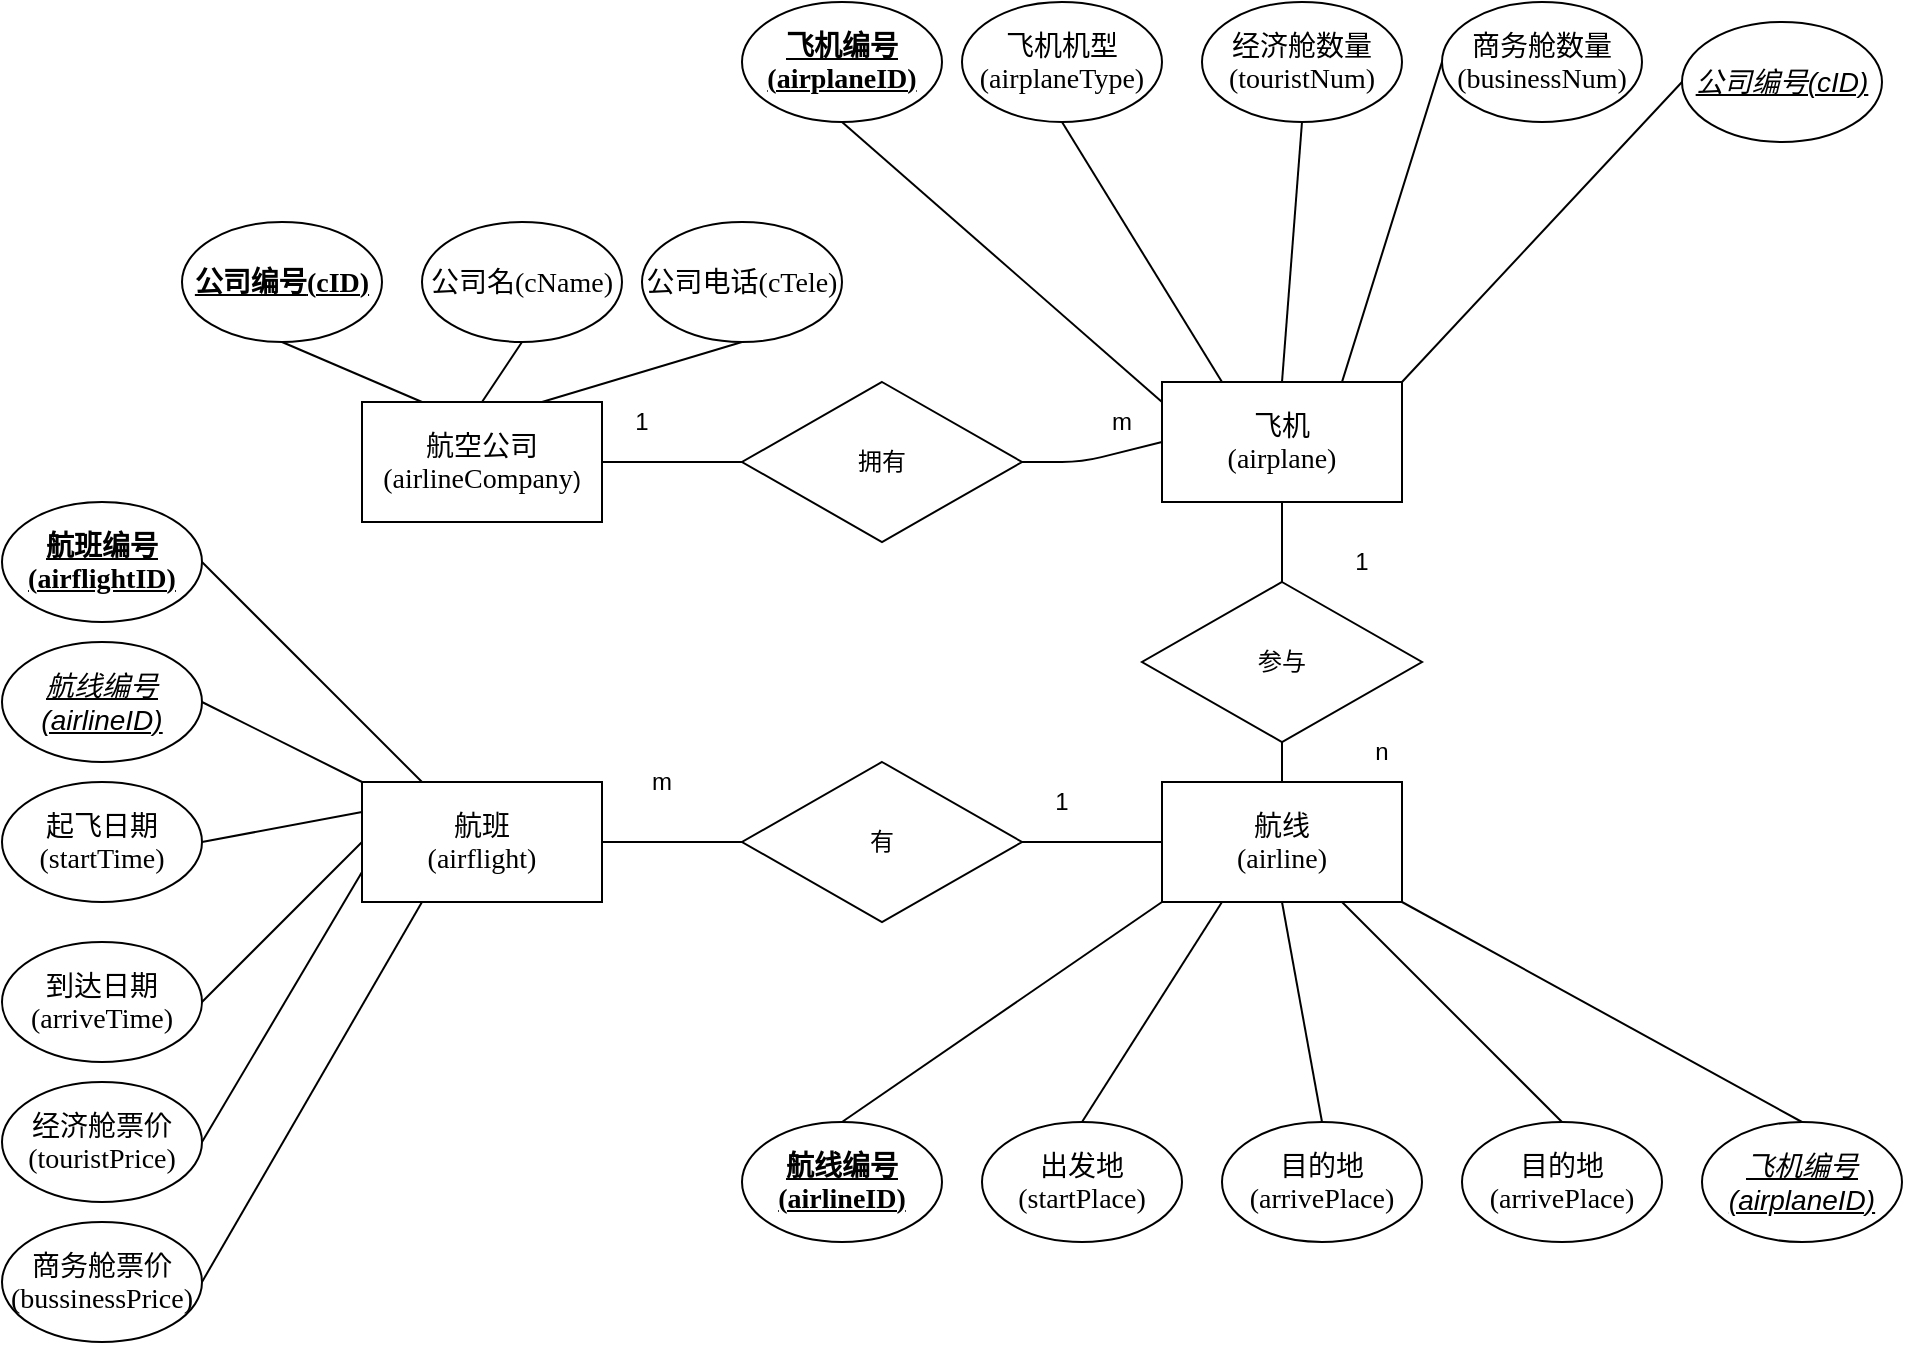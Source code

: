 <mxfile version="14.7.3" type="github">
  <diagram id="DDJMke-t-uRiKdPp6NES" name="Page-1">
    <mxGraphModel dx="2339" dy="847" grid="0" gridSize="10" guides="1" tooltips="1" connect="1" arrows="0" fold="1" page="0" pageScale="1" pageWidth="827" pageHeight="1169" math="0" shadow="0">
      <root>
        <mxCell id="0" />
        <mxCell id="1" parent="0" />
        <mxCell id="MFbKQ4KdCUcgv2iNRWdX-8" value="&lt;span style=&quot;font-size: 10.5pt&quot;&gt;航空公司&lt;/span&gt;&lt;span lang=&quot;EN-US&quot; style=&quot;font-size: 10.5pt ; font-family: &amp;#34;times new roman&amp;#34; , serif&quot;&gt;(airlineCompany&lt;/span&gt;)" style="rounded=0;whiteSpace=wrap;html=1;" vertex="1" parent="1">
          <mxGeometry x="90" y="280" width="120" height="60" as="geometry" />
        </mxCell>
        <mxCell id="MFbKQ4KdCUcgv2iNRWdX-9" value="&lt;span style=&quot;font-size: 10.5pt&quot;&gt;飞机&lt;br&gt;&lt;/span&gt;&lt;span lang=&quot;EN-US&quot; style=&quot;font-size: 10.5pt ; font-family: &amp;#34;times new roman&amp;#34; , serif&quot;&gt;(airplane)&lt;/span&gt;" style="rounded=0;whiteSpace=wrap;html=1;" vertex="1" parent="1">
          <mxGeometry x="490" y="270" width="120" height="60" as="geometry" />
        </mxCell>
        <mxCell id="MFbKQ4KdCUcgv2iNRWdX-10" value="&lt;span style=&quot;font-size: 10.5pt&quot;&gt;航线&lt;br&gt;&lt;/span&gt;&lt;span lang=&quot;EN-US&quot; style=&quot;font-size: 10.5pt ; font-family: &amp;#34;times new roman&amp;#34; , serif&quot;&gt;(airline)&lt;/span&gt;" style="whiteSpace=wrap;html=1;" vertex="1" parent="1">
          <mxGeometry x="490" y="470" width="120" height="60" as="geometry" />
        </mxCell>
        <mxCell id="MFbKQ4KdCUcgv2iNRWdX-11" value="&lt;span style=&quot;font-size: 10.5pt&quot;&gt;航班&lt;br&gt;&lt;/span&gt;&lt;span lang=&quot;EN-US&quot; style=&quot;font-size: 10.5pt ; font-family: &amp;#34;times new roman&amp;#34; , serif&quot;&gt;(airflight)&lt;/span&gt;" style="whiteSpace=wrap;html=1;" vertex="1" parent="1">
          <mxGeometry x="90" y="470" width="120" height="60" as="geometry" />
        </mxCell>
        <mxCell id="MFbKQ4KdCUcgv2iNRWdX-12" value="拥有" style="rhombus;whiteSpace=wrap;html=1;" vertex="1" parent="1">
          <mxGeometry x="280" y="270" width="140" height="80" as="geometry" />
        </mxCell>
        <mxCell id="MFbKQ4KdCUcgv2iNRWdX-14" value="" style="endArrow=none;html=1;entryX=0;entryY=0.5;entryDx=0;entryDy=0;exitX=1;exitY=0.5;exitDx=0;exitDy=0;" edge="1" parent="1" source="MFbKQ4KdCUcgv2iNRWdX-8" target="MFbKQ4KdCUcgv2iNRWdX-12">
          <mxGeometry width="50" height="50" relative="1" as="geometry">
            <mxPoint x="270" y="620" as="sourcePoint" />
            <mxPoint x="320" y="570" as="targetPoint" />
            <Array as="points">
              <mxPoint x="250" y="310" />
            </Array>
          </mxGeometry>
        </mxCell>
        <mxCell id="MFbKQ4KdCUcgv2iNRWdX-15" value="" style="endArrow=none;html=1;entryX=0;entryY=0.5;entryDx=0;entryDy=0;exitX=1;exitY=0.5;exitDx=0;exitDy=0;" edge="1" parent="1" source="MFbKQ4KdCUcgv2iNRWdX-12" target="MFbKQ4KdCUcgv2iNRWdX-9">
          <mxGeometry width="50" height="50" relative="1" as="geometry">
            <mxPoint x="270" y="620" as="sourcePoint" />
            <mxPoint x="320" y="570" as="targetPoint" />
            <Array as="points">
              <mxPoint x="450" y="310" />
            </Array>
          </mxGeometry>
        </mxCell>
        <mxCell id="MFbKQ4KdCUcgv2iNRWdX-16" value="1" style="text;html=1;strokeColor=none;fillColor=none;align=center;verticalAlign=middle;whiteSpace=wrap;rounded=0;" vertex="1" parent="1">
          <mxGeometry x="210" y="280" width="40" height="20" as="geometry" />
        </mxCell>
        <mxCell id="MFbKQ4KdCUcgv2iNRWdX-18" value="m" style="text;html=1;strokeColor=none;fillColor=none;align=center;verticalAlign=middle;whiteSpace=wrap;rounded=0;" vertex="1" parent="1">
          <mxGeometry x="450" y="280" width="40" height="20" as="geometry" />
        </mxCell>
        <mxCell id="MFbKQ4KdCUcgv2iNRWdX-20" value="参与" style="rhombus;whiteSpace=wrap;html=1;" vertex="1" parent="1">
          <mxGeometry x="480" y="370" width="140" height="80" as="geometry" />
        </mxCell>
        <mxCell id="MFbKQ4KdCUcgv2iNRWdX-21" value="" style="endArrow=none;html=1;entryX=0.5;entryY=1;entryDx=0;entryDy=0;exitX=0.5;exitY=0;exitDx=0;exitDy=0;" edge="1" parent="1" source="MFbKQ4KdCUcgv2iNRWdX-20" target="MFbKQ4KdCUcgv2iNRWdX-9">
          <mxGeometry width="50" height="50" relative="1" as="geometry">
            <mxPoint x="260" y="620" as="sourcePoint" />
            <mxPoint x="310" y="570" as="targetPoint" />
            <Array as="points">
              <mxPoint x="550" y="350" />
            </Array>
          </mxGeometry>
        </mxCell>
        <mxCell id="MFbKQ4KdCUcgv2iNRWdX-22" value="" style="endArrow=none;html=1;exitX=0.5;exitY=1;exitDx=0;exitDy=0;entryX=0.5;entryY=0;entryDx=0;entryDy=0;" edge="1" parent="1" source="MFbKQ4KdCUcgv2iNRWdX-20" target="MFbKQ4KdCUcgv2iNRWdX-10">
          <mxGeometry width="50" height="50" relative="1" as="geometry">
            <mxPoint x="260" y="620" as="sourcePoint" />
            <mxPoint x="310" y="570" as="targetPoint" />
          </mxGeometry>
        </mxCell>
        <mxCell id="MFbKQ4KdCUcgv2iNRWdX-23" value="1" style="text;html=1;strokeColor=none;fillColor=none;align=center;verticalAlign=middle;whiteSpace=wrap;rounded=0;" vertex="1" parent="1">
          <mxGeometry x="570" y="350" width="40" height="20" as="geometry" />
        </mxCell>
        <mxCell id="MFbKQ4KdCUcgv2iNRWdX-24" value="n" style="text;html=1;strokeColor=none;fillColor=none;align=center;verticalAlign=middle;whiteSpace=wrap;rounded=0;" vertex="1" parent="1">
          <mxGeometry x="580" y="440" width="40" height="30" as="geometry" />
        </mxCell>
        <mxCell id="MFbKQ4KdCUcgv2iNRWdX-25" value="有" style="rhombus;whiteSpace=wrap;html=1;" vertex="1" parent="1">
          <mxGeometry x="280" y="460" width="140" height="80" as="geometry" />
        </mxCell>
        <mxCell id="MFbKQ4KdCUcgv2iNRWdX-26" value="" style="endArrow=none;html=1;exitX=1;exitY=0.5;exitDx=0;exitDy=0;" edge="1" parent="1" source="MFbKQ4KdCUcgv2iNRWdX-11" target="MFbKQ4KdCUcgv2iNRWdX-25">
          <mxGeometry width="50" height="50" relative="1" as="geometry">
            <mxPoint x="260" y="620" as="sourcePoint" />
            <mxPoint x="310" y="570" as="targetPoint" />
          </mxGeometry>
        </mxCell>
        <mxCell id="MFbKQ4KdCUcgv2iNRWdX-27" value="" style="endArrow=none;html=1;exitX=1;exitY=0.5;exitDx=0;exitDy=0;entryX=0;entryY=0.5;entryDx=0;entryDy=0;" edge="1" parent="1" source="MFbKQ4KdCUcgv2iNRWdX-25" target="MFbKQ4KdCUcgv2iNRWdX-10">
          <mxGeometry width="50" height="50" relative="1" as="geometry">
            <mxPoint x="260" y="620" as="sourcePoint" />
            <mxPoint x="310" y="570" as="targetPoint" />
          </mxGeometry>
        </mxCell>
        <mxCell id="MFbKQ4KdCUcgv2iNRWdX-28" value="m" style="text;html=1;strokeColor=none;fillColor=none;align=center;verticalAlign=middle;whiteSpace=wrap;rounded=0;" vertex="1" parent="1">
          <mxGeometry x="220" y="460" width="40" height="20" as="geometry" />
        </mxCell>
        <mxCell id="MFbKQ4KdCUcgv2iNRWdX-29" value="1" style="text;html=1;strokeColor=none;fillColor=none;align=center;verticalAlign=middle;whiteSpace=wrap;rounded=0;" vertex="1" parent="1">
          <mxGeometry x="420" y="470" width="40" height="20" as="geometry" />
        </mxCell>
        <mxCell id="MFbKQ4KdCUcgv2iNRWdX-30" value="&lt;b&gt;&lt;u&gt;&lt;span style=&quot;font-size: 10.5pt&quot;&gt;公司编号&lt;/span&gt;&lt;span lang=&quot;EN-US&quot; style=&quot;font-size: 10.5pt ; font-family: &amp;#34;times new roman&amp;#34; , serif&quot;&gt;(cID)&lt;/span&gt;&lt;/u&gt;&lt;/b&gt;" style="ellipse;whiteSpace=wrap;html=1;" vertex="1" parent="1">
          <mxGeometry y="190" width="100" height="60" as="geometry" />
        </mxCell>
        <mxCell id="MFbKQ4KdCUcgv2iNRWdX-31" value="&lt;span style=&quot;font-size: 10.5pt&quot;&gt;公司名&lt;/span&gt;&lt;span lang=&quot;EN-US&quot; style=&quot;font-size: 10.5pt ; font-family: &amp;#34;times new roman&amp;#34; , serif&quot;&gt;(cName)&lt;/span&gt;" style="ellipse;whiteSpace=wrap;html=1;" vertex="1" parent="1">
          <mxGeometry x="120" y="190" width="100" height="60" as="geometry" />
        </mxCell>
        <mxCell id="MFbKQ4KdCUcgv2iNRWdX-33" value="&lt;span style=&quot;font-size: 10.5pt&quot;&gt;公司电话&lt;/span&gt;&lt;span lang=&quot;EN-US&quot; style=&quot;font-size: 10.5pt ; font-family: &amp;#34;times new roman&amp;#34; , serif&quot;&gt;(cTele)&lt;/span&gt;" style="ellipse;whiteSpace=wrap;html=1;" vertex="1" parent="1">
          <mxGeometry x="230" y="190" width="100" height="60" as="geometry" />
        </mxCell>
        <mxCell id="MFbKQ4KdCUcgv2iNRWdX-38" value="" style="endArrow=none;html=1;strokeColor=#000000;exitX=0.5;exitY=1;exitDx=0;exitDy=0;entryX=0.25;entryY=0;entryDx=0;entryDy=0;" edge="1" parent="1" source="MFbKQ4KdCUcgv2iNRWdX-30" target="MFbKQ4KdCUcgv2iNRWdX-8">
          <mxGeometry width="50" height="50" relative="1" as="geometry">
            <mxPoint x="220" y="330" as="sourcePoint" />
            <mxPoint x="270" y="280" as="targetPoint" />
          </mxGeometry>
        </mxCell>
        <mxCell id="MFbKQ4KdCUcgv2iNRWdX-39" value="" style="endArrow=none;html=1;strokeColor=#000000;entryX=0.5;entryY=0;entryDx=0;entryDy=0;exitX=0.5;exitY=1;exitDx=0;exitDy=0;" edge="1" parent="1" source="MFbKQ4KdCUcgv2iNRWdX-31" target="MFbKQ4KdCUcgv2iNRWdX-8">
          <mxGeometry width="50" height="50" relative="1" as="geometry">
            <mxPoint x="220" y="330" as="sourcePoint" />
            <mxPoint x="270" y="280" as="targetPoint" />
          </mxGeometry>
        </mxCell>
        <mxCell id="MFbKQ4KdCUcgv2iNRWdX-40" value="" style="endArrow=none;html=1;strokeColor=#000000;entryX=0.5;entryY=1;entryDx=0;entryDy=0;exitX=0.75;exitY=0;exitDx=0;exitDy=0;" edge="1" parent="1" source="MFbKQ4KdCUcgv2iNRWdX-8" target="MFbKQ4KdCUcgv2iNRWdX-33">
          <mxGeometry width="50" height="50" relative="1" as="geometry">
            <mxPoint x="220" y="330" as="sourcePoint" />
            <mxPoint x="270" y="280" as="targetPoint" />
          </mxGeometry>
        </mxCell>
        <mxCell id="MFbKQ4KdCUcgv2iNRWdX-42" value="&lt;b&gt;&lt;u&gt;&lt;span style=&quot;font-size: 10.5pt&quot;&gt;飞机编号&lt;/span&gt;&lt;span lang=&quot;EN-US&quot; style=&quot;font-size: 10.5pt ; font-family: &amp;#34;times new roman&amp;#34; , serif&quot;&gt;(airplaneID)&lt;/span&gt;&lt;/u&gt;&lt;/b&gt;" style="ellipse;whiteSpace=wrap;html=1;" vertex="1" parent="1">
          <mxGeometry x="280" y="80" width="100" height="60" as="geometry" />
        </mxCell>
        <mxCell id="MFbKQ4KdCUcgv2iNRWdX-43" value="&lt;span style=&quot;font-size: 10.5pt&quot;&gt;飞机机型&lt;/span&gt;&lt;span lang=&quot;EN-US&quot; style=&quot;font-size: 10.5pt ; font-family: &amp;#34;times new roman&amp;#34; , serif&quot;&gt;(airplaneType)&lt;/span&gt;" style="ellipse;whiteSpace=wrap;html=1;" vertex="1" parent="1">
          <mxGeometry x="390" y="80" width="100" height="60" as="geometry" />
        </mxCell>
        <mxCell id="MFbKQ4KdCUcgv2iNRWdX-44" value="&lt;span style=&quot;font-size: 10.5pt&quot;&gt;经济舱数量&lt;/span&gt;&lt;span lang=&quot;EN-US&quot; style=&quot;font-size: 10.5pt ; font-family: &amp;#34;times new roman&amp;#34; , serif&quot;&gt;(touristNum)&lt;/span&gt;" style="ellipse;whiteSpace=wrap;html=1;" vertex="1" parent="1">
          <mxGeometry x="510" y="80" width="100" height="60" as="geometry" />
        </mxCell>
        <mxCell id="MFbKQ4KdCUcgv2iNRWdX-45" value="&lt;span style=&quot;font-size: 10.5pt&quot;&gt;商务舱数量&lt;/span&gt;&lt;span lang=&quot;EN-US&quot; style=&quot;font-size: 10.5pt ; font-family: &amp;#34;times new roman&amp;#34; , serif&quot;&gt;(businessNum)&lt;/span&gt;" style="ellipse;whiteSpace=wrap;html=1;" vertex="1" parent="1">
          <mxGeometry x="630" y="80" width="100" height="60" as="geometry" />
        </mxCell>
        <mxCell id="MFbKQ4KdCUcgv2iNRWdX-46" value="&lt;i&gt;&lt;u&gt;&lt;span style=&quot;font-size: 10.5pt&quot;&gt;公司编号(cID)&lt;/span&gt;&lt;/u&gt;&lt;/i&gt;" style="ellipse;whiteSpace=wrap;html=1;" vertex="1" parent="1">
          <mxGeometry x="750" y="90" width="100" height="60" as="geometry" />
        </mxCell>
        <mxCell id="MFbKQ4KdCUcgv2iNRWdX-47" value="" style="endArrow=none;html=1;strokeColor=#000000;entryX=0.5;entryY=1;entryDx=0;entryDy=0;exitX=1;exitY=0;exitDx=0;exitDy=0;" edge="1" parent="1" source="MFbKQ4KdCUcgv2iNRWdX-18" target="MFbKQ4KdCUcgv2iNRWdX-42">
          <mxGeometry width="50" height="50" relative="1" as="geometry">
            <mxPoint x="400" y="330" as="sourcePoint" />
            <mxPoint x="450" y="280" as="targetPoint" />
          </mxGeometry>
        </mxCell>
        <mxCell id="MFbKQ4KdCUcgv2iNRWdX-48" value="" style="endArrow=none;html=1;strokeColor=#000000;entryX=0.5;entryY=1;entryDx=0;entryDy=0;exitX=0.25;exitY=0;exitDx=0;exitDy=0;" edge="1" parent="1" source="MFbKQ4KdCUcgv2iNRWdX-9" target="MFbKQ4KdCUcgv2iNRWdX-43">
          <mxGeometry width="50" height="50" relative="1" as="geometry">
            <mxPoint x="400" y="330" as="sourcePoint" />
            <mxPoint x="450" y="280" as="targetPoint" />
          </mxGeometry>
        </mxCell>
        <mxCell id="MFbKQ4KdCUcgv2iNRWdX-49" value="" style="endArrow=none;html=1;strokeColor=#000000;entryX=0.5;entryY=1;entryDx=0;entryDy=0;exitX=0.5;exitY=0;exitDx=0;exitDy=0;" edge="1" parent="1" source="MFbKQ4KdCUcgv2iNRWdX-9" target="MFbKQ4KdCUcgv2iNRWdX-44">
          <mxGeometry width="50" height="50" relative="1" as="geometry">
            <mxPoint x="400" y="330" as="sourcePoint" />
            <mxPoint x="450" y="280" as="targetPoint" />
          </mxGeometry>
        </mxCell>
        <mxCell id="MFbKQ4KdCUcgv2iNRWdX-50" value="" style="endArrow=none;html=1;strokeColor=#000000;entryX=0;entryY=0.5;entryDx=0;entryDy=0;exitX=0.75;exitY=0;exitDx=0;exitDy=0;" edge="1" parent="1" source="MFbKQ4KdCUcgv2iNRWdX-9" target="MFbKQ4KdCUcgv2iNRWdX-45">
          <mxGeometry width="50" height="50" relative="1" as="geometry">
            <mxPoint x="400" y="330" as="sourcePoint" />
            <mxPoint x="450" y="280" as="targetPoint" />
          </mxGeometry>
        </mxCell>
        <mxCell id="MFbKQ4KdCUcgv2iNRWdX-51" value="" style="endArrow=none;html=1;strokeColor=#000000;entryX=0;entryY=0.5;entryDx=0;entryDy=0;exitX=1;exitY=0;exitDx=0;exitDy=0;" edge="1" parent="1" source="MFbKQ4KdCUcgv2iNRWdX-9" target="MFbKQ4KdCUcgv2iNRWdX-46">
          <mxGeometry width="50" height="50" relative="1" as="geometry">
            <mxPoint x="400" y="330" as="sourcePoint" />
            <mxPoint x="450" y="280" as="targetPoint" />
          </mxGeometry>
        </mxCell>
        <mxCell id="MFbKQ4KdCUcgv2iNRWdX-52" value="&lt;b&gt;&lt;u&gt;&lt;span style=&quot;font-size: 10.5pt&quot;&gt;航线编号&lt;/span&gt;&lt;span lang=&quot;EN-US&quot; style=&quot;font-size: 10.5pt ; font-family: &amp;#34;times new roman&amp;#34; , serif&quot;&gt;(airlineID)&lt;/span&gt;&lt;/u&gt;&lt;/b&gt;" style="ellipse;whiteSpace=wrap;html=1;" vertex="1" parent="1">
          <mxGeometry x="280" y="640" width="100" height="60" as="geometry" />
        </mxCell>
        <mxCell id="MFbKQ4KdCUcgv2iNRWdX-53" value="&lt;span style=&quot;font-size: 10.5pt&quot;&gt;出发地&lt;/span&gt;&lt;span lang=&quot;EN-US&quot; style=&quot;font-size: 10.5pt ; font-family: &amp;#34;times new roman&amp;#34; , serif&quot;&gt;(startPlace)&lt;/span&gt;" style="ellipse;whiteSpace=wrap;html=1;" vertex="1" parent="1">
          <mxGeometry x="400" y="640" width="100" height="60" as="geometry" />
        </mxCell>
        <mxCell id="MFbKQ4KdCUcgv2iNRWdX-54" value="&lt;span style=&quot;font-size: 10.5pt&quot;&gt;目的地&lt;/span&gt;&lt;span lang=&quot;EN-US&quot; style=&quot;font-size: 10.5pt ; font-family: &amp;#34;times new roman&amp;#34; , serif&quot;&gt;(arrivePlace)&lt;/span&gt;" style="ellipse;whiteSpace=wrap;html=1;" vertex="1" parent="1">
          <mxGeometry x="520" y="640" width="100" height="60" as="geometry" />
        </mxCell>
        <mxCell id="MFbKQ4KdCUcgv2iNRWdX-55" value="&lt;span style=&quot;font-size: 10.5pt&quot;&gt;目的地&lt;/span&gt;&lt;span lang=&quot;EN-US&quot; style=&quot;font-size: 10.5pt ; font-family: &amp;#34;times new roman&amp;#34; , serif&quot;&gt;(arrivePlace)&lt;/span&gt;" style="ellipse;whiteSpace=wrap;html=1;" vertex="1" parent="1">
          <mxGeometry x="640" y="640" width="100" height="60" as="geometry" />
        </mxCell>
        <mxCell id="MFbKQ4KdCUcgv2iNRWdX-57" value="&lt;i&gt;&lt;u&gt;&lt;span style=&quot;font-size: 10.5pt&quot;&gt;飞机编号(airplaneID)&lt;/span&gt;&lt;/u&gt;&lt;/i&gt;" style="ellipse;whiteSpace=wrap;html=1;" vertex="1" parent="1">
          <mxGeometry x="760" y="640" width="100" height="60" as="geometry" />
        </mxCell>
        <mxCell id="MFbKQ4KdCUcgv2iNRWdX-58" value="" style="endArrow=none;html=1;strokeColor=#000000;exitX=0.5;exitY=0;exitDx=0;exitDy=0;entryX=0;entryY=1;entryDx=0;entryDy=0;" edge="1" parent="1" source="MFbKQ4KdCUcgv2iNRWdX-52" target="MFbKQ4KdCUcgv2iNRWdX-10">
          <mxGeometry width="50" height="50" relative="1" as="geometry">
            <mxPoint x="400" y="440" as="sourcePoint" />
            <mxPoint x="450" y="390" as="targetPoint" />
          </mxGeometry>
        </mxCell>
        <mxCell id="MFbKQ4KdCUcgv2iNRWdX-59" value="" style="endArrow=none;html=1;strokeColor=#000000;exitX=0.5;exitY=0;exitDx=0;exitDy=0;entryX=0.25;entryY=1;entryDx=0;entryDy=0;" edge="1" parent="1" source="MFbKQ4KdCUcgv2iNRWdX-53" target="MFbKQ4KdCUcgv2iNRWdX-10">
          <mxGeometry width="50" height="50" relative="1" as="geometry">
            <mxPoint x="400" y="440" as="sourcePoint" />
            <mxPoint x="450" y="390" as="targetPoint" />
          </mxGeometry>
        </mxCell>
        <mxCell id="MFbKQ4KdCUcgv2iNRWdX-60" value="" style="endArrow=none;html=1;strokeColor=#000000;exitX=0.5;exitY=0;exitDx=0;exitDy=0;entryX=0.5;entryY=1;entryDx=0;entryDy=0;" edge="1" parent="1" source="MFbKQ4KdCUcgv2iNRWdX-54" target="MFbKQ4KdCUcgv2iNRWdX-10">
          <mxGeometry width="50" height="50" relative="1" as="geometry">
            <mxPoint x="400" y="440" as="sourcePoint" />
            <mxPoint x="450" y="390" as="targetPoint" />
          </mxGeometry>
        </mxCell>
        <mxCell id="MFbKQ4KdCUcgv2iNRWdX-61" value="" style="endArrow=none;html=1;strokeColor=#000000;exitX=0.5;exitY=0;exitDx=0;exitDy=0;" edge="1" parent="1" source="MFbKQ4KdCUcgv2iNRWdX-55">
          <mxGeometry width="50" height="50" relative="1" as="geometry">
            <mxPoint x="400" y="440" as="sourcePoint" />
            <mxPoint x="580" y="530" as="targetPoint" />
          </mxGeometry>
        </mxCell>
        <mxCell id="MFbKQ4KdCUcgv2iNRWdX-62" value="" style="endArrow=none;html=1;strokeColor=#000000;exitX=0.5;exitY=0;exitDx=0;exitDy=0;entryX=1;entryY=1;entryDx=0;entryDy=0;" edge="1" parent="1" source="MFbKQ4KdCUcgv2iNRWdX-57" target="MFbKQ4KdCUcgv2iNRWdX-10">
          <mxGeometry width="50" height="50" relative="1" as="geometry">
            <mxPoint x="400" y="440" as="sourcePoint" />
            <mxPoint x="450" y="390" as="targetPoint" />
          </mxGeometry>
        </mxCell>
        <mxCell id="MFbKQ4KdCUcgv2iNRWdX-63" value="&lt;b&gt;&lt;u&gt;&lt;span style=&quot;font-size: 10.5pt&quot;&gt;航班编号&lt;/span&gt;&lt;span lang=&quot;EN-US&quot; style=&quot;font-size: 10.5pt ; font-family: &amp;#34;times new roman&amp;#34; , serif&quot;&gt;(airflightID)&lt;/span&gt;&lt;/u&gt;&lt;/b&gt;" style="ellipse;whiteSpace=wrap;html=1;" vertex="1" parent="1">
          <mxGeometry x="-90" y="330" width="100" height="60" as="geometry" />
        </mxCell>
        <mxCell id="MFbKQ4KdCUcgv2iNRWdX-64" value="&lt;i&gt;&lt;u&gt;&lt;span style=&quot;font-size: 10.5pt&quot;&gt;航线编号(airlineID)&lt;/span&gt;&lt;/u&gt;&lt;/i&gt;" style="ellipse;whiteSpace=wrap;html=1;" vertex="1" parent="1">
          <mxGeometry x="-90" y="400" width="100" height="60" as="geometry" />
        </mxCell>
        <mxCell id="MFbKQ4KdCUcgv2iNRWdX-65" value="&lt;span style=&quot;font-size: 10.5pt&quot;&gt;起飞日期&lt;/span&gt;&lt;span lang=&quot;EN-US&quot; style=&quot;font-size: 10.5pt ; font-family: &amp;#34;times new roman&amp;#34; , serif&quot;&gt;(startTime)&lt;/span&gt;" style="ellipse;whiteSpace=wrap;html=1;" vertex="1" parent="1">
          <mxGeometry x="-90" y="470" width="100" height="60" as="geometry" />
        </mxCell>
        <mxCell id="MFbKQ4KdCUcgv2iNRWdX-66" value="&lt;span style=&quot;font-size: 10.5pt&quot;&gt;到达日期&lt;/span&gt;&lt;span lang=&quot;EN-US&quot; style=&quot;font-size: 10.5pt ; font-family: &amp;#34;times new roman&amp;#34; , serif&quot;&gt;(arriveTime)&lt;/span&gt;" style="ellipse;whiteSpace=wrap;html=1;" vertex="1" parent="1">
          <mxGeometry x="-90" y="550" width="100" height="60" as="geometry" />
        </mxCell>
        <mxCell id="MFbKQ4KdCUcgv2iNRWdX-67" value="&lt;span style=&quot;font-size: 10.5pt&quot;&gt;经济舱票价&lt;/span&gt;&lt;span lang=&quot;EN-US&quot; style=&quot;font-size: 10.5pt ; font-family: &amp;#34;times new roman&amp;#34; , serif&quot;&gt;(touristPrice)&lt;/span&gt;" style="ellipse;whiteSpace=wrap;html=1;" vertex="1" parent="1">
          <mxGeometry x="-90" y="620" width="100" height="60" as="geometry" />
        </mxCell>
        <mxCell id="MFbKQ4KdCUcgv2iNRWdX-68" value="&lt;span style=&quot;font-size: 10.5pt&quot;&gt;商务舱票价&lt;/span&gt;&lt;span lang=&quot;EN-US&quot; style=&quot;font-size: 10.5pt ; font-family: &amp;#34;times new roman&amp;#34; , serif&quot;&gt;(bussinessPrice)&lt;/span&gt;" style="ellipse;whiteSpace=wrap;html=1;" vertex="1" parent="1">
          <mxGeometry x="-90" y="690" width="100" height="60" as="geometry" />
        </mxCell>
        <mxCell id="MFbKQ4KdCUcgv2iNRWdX-70" value="" style="endArrow=none;html=1;strokeColor=#000000;entryX=1;entryY=0.5;entryDx=0;entryDy=0;exitX=0.25;exitY=0;exitDx=0;exitDy=0;" edge="1" parent="1" source="MFbKQ4KdCUcgv2iNRWdX-11" target="MFbKQ4KdCUcgv2iNRWdX-63">
          <mxGeometry width="50" height="50" relative="1" as="geometry">
            <mxPoint x="-130" y="480" as="sourcePoint" />
            <mxPoint x="-80" y="430" as="targetPoint" />
          </mxGeometry>
        </mxCell>
        <mxCell id="MFbKQ4KdCUcgv2iNRWdX-71" value="" style="endArrow=none;html=1;strokeColor=#000000;entryX=1;entryY=0.5;entryDx=0;entryDy=0;exitX=0;exitY=0;exitDx=0;exitDy=0;" edge="1" parent="1" source="MFbKQ4KdCUcgv2iNRWdX-11" target="MFbKQ4KdCUcgv2iNRWdX-64">
          <mxGeometry width="50" height="50" relative="1" as="geometry">
            <mxPoint x="-130" y="480" as="sourcePoint" />
            <mxPoint x="-80" y="430" as="targetPoint" />
          </mxGeometry>
        </mxCell>
        <mxCell id="MFbKQ4KdCUcgv2iNRWdX-72" value="" style="endArrow=none;html=1;strokeColor=#000000;entryX=0;entryY=0.25;entryDx=0;entryDy=0;exitX=1;exitY=0.5;exitDx=0;exitDy=0;" edge="1" parent="1" source="MFbKQ4KdCUcgv2iNRWdX-65" target="MFbKQ4KdCUcgv2iNRWdX-11">
          <mxGeometry width="50" height="50" relative="1" as="geometry">
            <mxPoint x="-130" y="480" as="sourcePoint" />
            <mxPoint x="-80" y="430" as="targetPoint" />
          </mxGeometry>
        </mxCell>
        <mxCell id="MFbKQ4KdCUcgv2iNRWdX-73" value="" style="endArrow=none;html=1;strokeColor=#000000;exitX=1;exitY=0.5;exitDx=0;exitDy=0;entryX=0;entryY=0.5;entryDx=0;entryDy=0;" edge="1" parent="1" source="MFbKQ4KdCUcgv2iNRWdX-66" target="MFbKQ4KdCUcgv2iNRWdX-11">
          <mxGeometry width="50" height="50" relative="1" as="geometry">
            <mxPoint x="-130" y="480" as="sourcePoint" />
            <mxPoint x="-80" y="430" as="targetPoint" />
          </mxGeometry>
        </mxCell>
        <mxCell id="MFbKQ4KdCUcgv2iNRWdX-74" value="" style="endArrow=none;html=1;strokeColor=#000000;exitX=1;exitY=0.5;exitDx=0;exitDy=0;entryX=0;entryY=0.75;entryDx=0;entryDy=0;" edge="1" parent="1" source="MFbKQ4KdCUcgv2iNRWdX-67" target="MFbKQ4KdCUcgv2iNRWdX-11">
          <mxGeometry width="50" height="50" relative="1" as="geometry">
            <mxPoint x="-130" y="480" as="sourcePoint" />
            <mxPoint x="-80" y="430" as="targetPoint" />
          </mxGeometry>
        </mxCell>
        <mxCell id="MFbKQ4KdCUcgv2iNRWdX-75" value="" style="endArrow=none;html=1;strokeColor=#000000;exitX=1;exitY=0.5;exitDx=0;exitDy=0;entryX=0.25;entryY=1;entryDx=0;entryDy=0;" edge="1" parent="1" source="MFbKQ4KdCUcgv2iNRWdX-68" target="MFbKQ4KdCUcgv2iNRWdX-11">
          <mxGeometry width="50" height="50" relative="1" as="geometry">
            <mxPoint x="-130" y="480" as="sourcePoint" />
            <mxPoint x="-80" y="430" as="targetPoint" />
          </mxGeometry>
        </mxCell>
      </root>
    </mxGraphModel>
  </diagram>
</mxfile>

